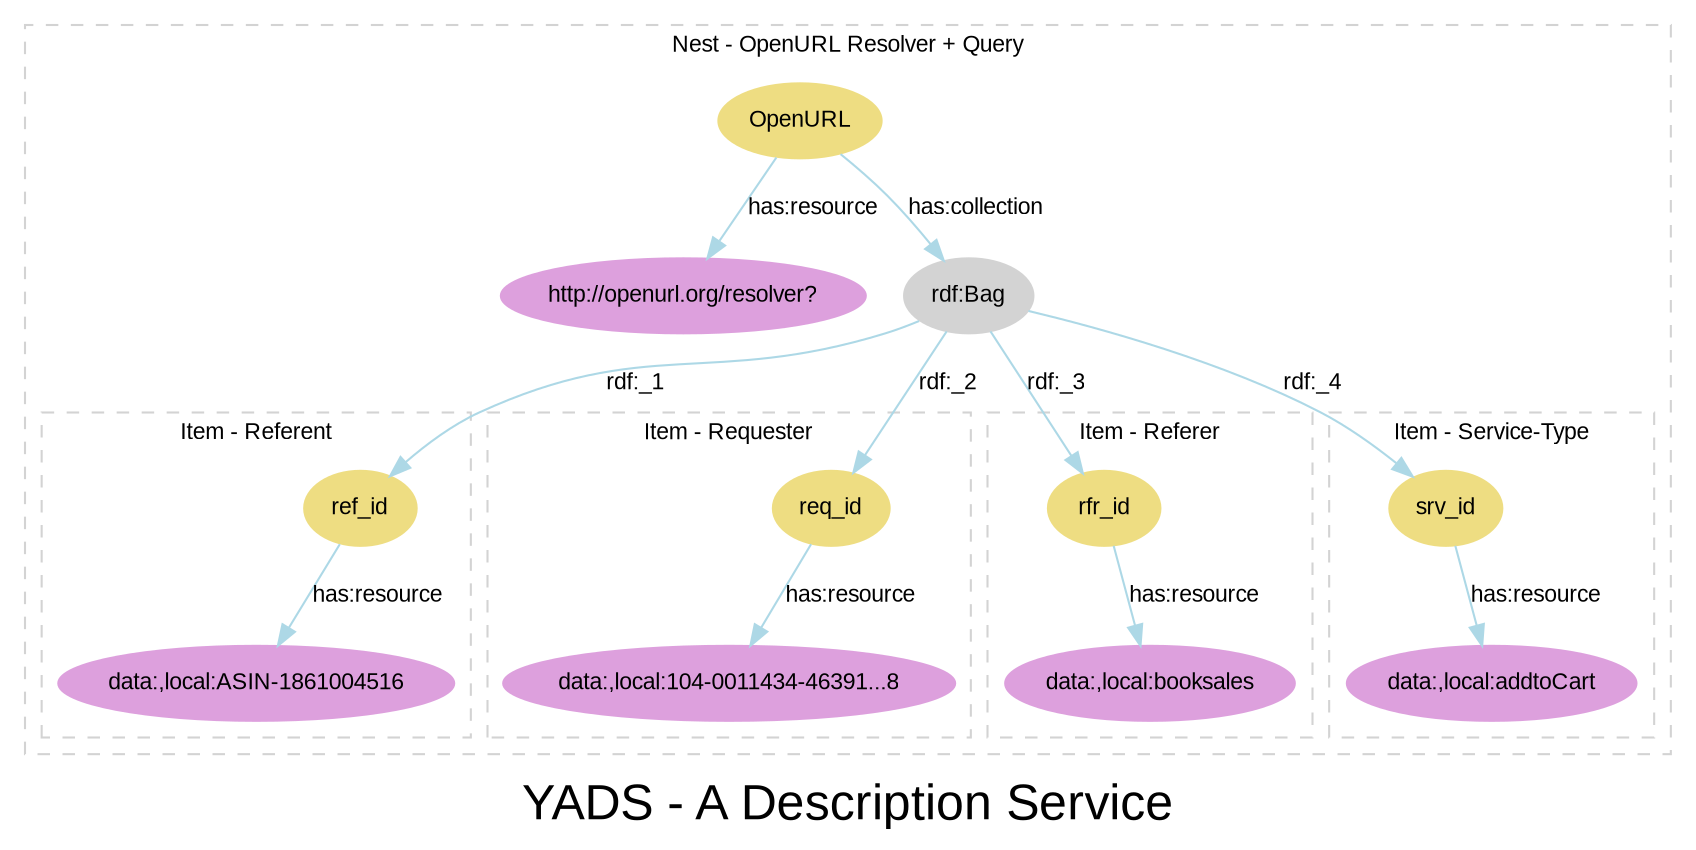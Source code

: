 
digraph yads { 

graph [
  fontname=arial, fontsize=24
  label="YADS - A Description Service"
];
node [
  fontname=arial, fontsize=11, fontcolor=black,
  style=filled, color=cornflowerblue,
];
edge [
  fontname=arial, fontsize=11, fontcolor=black,
  style=filled, color=lightblue,
];
rankdir=TB;

subgraph cluster_1 {

  style=dashed; color=lightgrey;
  fontname=arial; fontsize=11;
  fontcolor="black"; label="Nest - OpenURL Resolver + Query";

  ":_1" [label="OpenURL", color=lightgoldenrod];
  ":_1" -> "http://openurl.org/resolver?" [label="has:resource", URL="http://www2.elsevier.co.uk/~tony/1014/yads-schema-2002-04-03#resource"];
  ":_1" -> ":_2" [label="has:collection", URL="http://www2.elsevier.co.uk/~tony/1014/yads-schema-2002-04-03#collection"];
  ":_2" [label="rdf:Bag", color=lightgrey];

  "http://openurl.org/resolver?" [color=plum, URL="http://openurl.org/resolver?"];
  ":_2" [label="rdf:Bag", color=lightgrey, URL="http://www.w3.org/1999/02/22-rdf-syntax-ns#Bag"];
  ":_2" -> ":_3" [label="rdf:_1", URL="http://www.w3.org/1999/02/22-rdf-syntax-ns#_1"];
":_3" [label="isa:Item"]
  ":_2" -> ":_4" [label="rdf:_2", URL="http://www.w3.org/1999/02/22-rdf-syntax-ns#_2"];
":_4" [label="isa:Item"]
  ":_2" -> ":_5" [label="rdf:_3", URL="http://www.w3.org/1999/02/22-rdf-syntax-ns#_3"];
":_5" [label="isa:Item"]
  ":_2" -> ":_6" [label="rdf:_4", URL="http://www.w3.org/1999/02/22-rdf-syntax-ns#_4"];
":_6" [label="isa:Item"]

subgraph cluster_3 {

  style=dashed; color=lightgrey;
  fontname=arial; fontsize=11;
  fontcolor="black"; label="Item - Referent";

  ":_3" [label="ref_id", color=lightgoldenrod];
  ":_3" -> "data:,local:ASIN-1861004516" [label="has:resource", URL="http://www2.elsevier.co.uk/~tony/1014/yads-schema-2002-04-03#resource"];

  "data:,local:ASIN-1861004516" [color=plum, URL="data:,local:ASIN-1861004516"];
}

subgraph cluster_4 {

  style=dashed; color=lightgrey;
  fontname=arial; fontsize=11;
  fontcolor="black"; label="Item - Requester";

  ":_4" [label="req_id", color=lightgoldenrod];
  ":_4" -> "data:,local:104-0011434-46391...8" [label="has:resource", URL="http://www2.elsevier.co.uk/~tony/1014/yads-schema-2002-04-03#resource"];

  "data:,local:104-0011434-46391...8" [color=plum, URL="data:,local:104-0011434-4639158"];
}

subgraph cluster_5 {

  style=dashed; color=lightgrey;
  fontname=arial; fontsize=11;
  fontcolor="black"; label="Item - Referer";

  ":_5" [label="rfr_id", color=lightgoldenrod];
  ":_5" -> "data:,local:booksales" [label="has:resource", URL="http://www2.elsevier.co.uk/~tony/1014/yads-schema-2002-04-03#resource"];

  "data:,local:booksales" [color=plum, URL="data:,local:booksales"];
}

subgraph cluster_6 {

  style=dashed; color=lightgrey;
  fontname=arial; fontsize=11;
  fontcolor="black"; label="Item - Service-Type";

  ":_6" [label="srv_id", color=lightgoldenrod];
  ":_6" -> "data:,local:addtoCart" [label="has:resource", URL="http://www2.elsevier.co.uk/~tony/1014/yads-schema-2002-04-03#resource"];

  "data:,local:addtoCart" [color=plum, URL="data:,local:addtoCart"];
}

}

}
